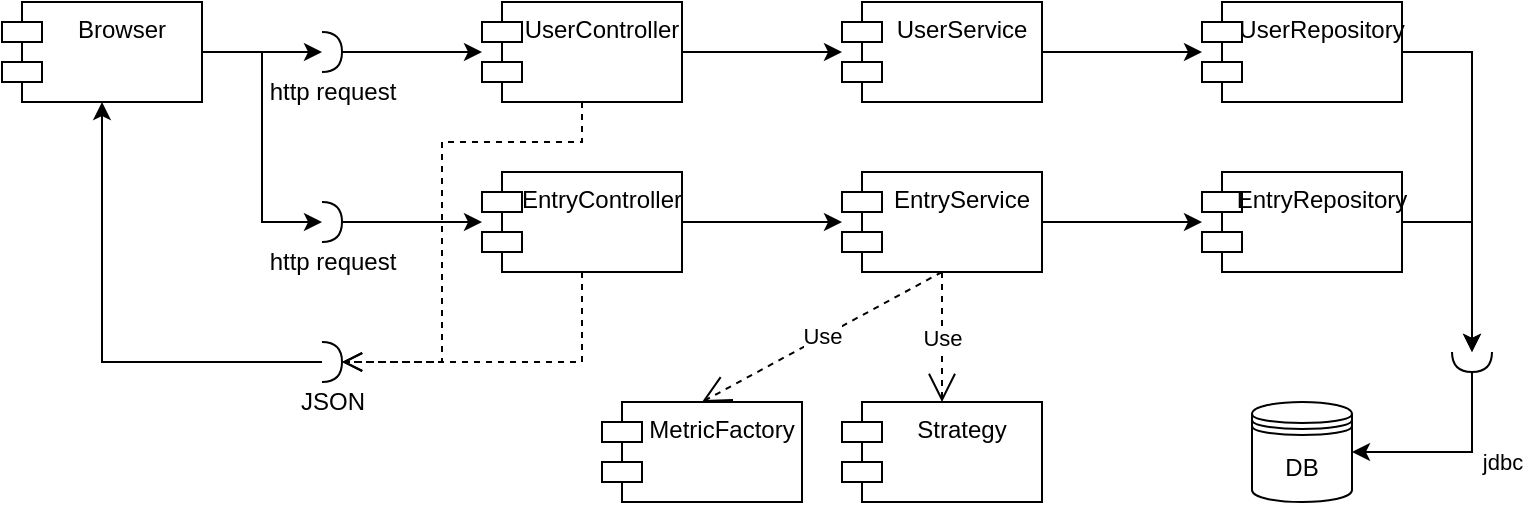 <mxfile version="21.2.1" type="device">
  <diagram name="Page-1" id="Zv3EZnQN23YBHn1P_N0_">
    <mxGraphModel dx="1036" dy="614" grid="1" gridSize="10" guides="1" tooltips="1" connect="1" arrows="1" fold="1" page="1" pageScale="1" pageWidth="850" pageHeight="1100" math="0" shadow="0">
      <root>
        <mxCell id="0" />
        <mxCell id="1" parent="0" />
        <mxCell id="NIjT0az0jiD7nAceEYET-4" value="" style="edgeStyle=orthogonalEdgeStyle;rounded=0;orthogonalLoop=1;jettySize=auto;html=1;" parent="1" source="NIjT0az0jiD7nAceEYET-2" target="NIjT0az0jiD7nAceEYET-3" edge="1">
          <mxGeometry relative="1" as="geometry" />
        </mxCell>
        <mxCell id="NIjT0az0jiD7nAceEYET-13" style="edgeStyle=orthogonalEdgeStyle;rounded=0;orthogonalLoop=1;jettySize=auto;html=1;exitX=1;exitY=0.5;exitDx=0;exitDy=0;entryX=0;entryY=0.5;entryDx=0;entryDy=0;entryPerimeter=0;" parent="1" source="NIjT0az0jiD7nAceEYET-2" target="NIjT0az0jiD7nAceEYET-12" edge="1">
          <mxGeometry relative="1" as="geometry" />
        </mxCell>
        <mxCell id="NIjT0az0jiD7nAceEYET-2" value="Browser" style="shape=module;align=left;spacingLeft=20;align=center;verticalAlign=top;" parent="1" vertex="1">
          <mxGeometry x="40" y="80" width="100" height="50" as="geometry" />
        </mxCell>
        <mxCell id="NIjT0az0jiD7nAceEYET-6" value="" style="edgeStyle=orthogonalEdgeStyle;rounded=0;orthogonalLoop=1;jettySize=auto;html=1;" parent="1" source="NIjT0az0jiD7nAceEYET-3" target="NIjT0az0jiD7nAceEYET-5" edge="1">
          <mxGeometry relative="1" as="geometry" />
        </mxCell>
        <mxCell id="NIjT0az0jiD7nAceEYET-3" value="http request" style="shape=requiredInterface;html=1;verticalLabelPosition=bottom;sketch=0;" parent="1" vertex="1">
          <mxGeometry x="200" y="95" width="10" height="20" as="geometry" />
        </mxCell>
        <mxCell id="NIjT0az0jiD7nAceEYET-8" value="" style="edgeStyle=orthogonalEdgeStyle;rounded=0;orthogonalLoop=1;jettySize=auto;html=1;" parent="1" source="NIjT0az0jiD7nAceEYET-5" target="NIjT0az0jiD7nAceEYET-7" edge="1">
          <mxGeometry relative="1" as="geometry" />
        </mxCell>
        <mxCell id="NIjT0az0jiD7nAceEYET-5" value="UserController" style="shape=module;align=left;spacingLeft=20;align=center;verticalAlign=top;" parent="1" vertex="1">
          <mxGeometry x="280" y="80" width="100" height="50" as="geometry" />
        </mxCell>
        <mxCell id="NIjT0az0jiD7nAceEYET-11" value="" style="edgeStyle=orthogonalEdgeStyle;rounded=0;orthogonalLoop=1;jettySize=auto;html=1;" parent="1" source="NIjT0az0jiD7nAceEYET-7" target="NIjT0az0jiD7nAceEYET-9" edge="1">
          <mxGeometry relative="1" as="geometry" />
        </mxCell>
        <mxCell id="NIjT0az0jiD7nAceEYET-7" value="UserService" style="shape=module;align=left;spacingLeft=20;align=center;verticalAlign=top;" parent="1" vertex="1">
          <mxGeometry x="460" y="80" width="100" height="50" as="geometry" />
        </mxCell>
        <mxCell id="NIjT0az0jiD7nAceEYET-36" style="edgeStyle=orthogonalEdgeStyle;rounded=0;orthogonalLoop=1;jettySize=auto;html=1;exitX=1;exitY=0.5;exitDx=0;exitDy=0;" parent="1" source="NIjT0az0jiD7nAceEYET-9" target="NIjT0az0jiD7nAceEYET-34" edge="1">
          <mxGeometry relative="1" as="geometry" />
        </mxCell>
        <mxCell id="NIjT0az0jiD7nAceEYET-9" value="UserRepository" style="shape=module;align=left;spacingLeft=20;align=center;verticalAlign=top;" parent="1" vertex="1">
          <mxGeometry x="640" y="80" width="100" height="50" as="geometry" />
        </mxCell>
        <mxCell id="NIjT0az0jiD7nAceEYET-15" value="" style="edgeStyle=orthogonalEdgeStyle;rounded=0;orthogonalLoop=1;jettySize=auto;html=1;" parent="1" source="NIjT0az0jiD7nAceEYET-12" target="NIjT0az0jiD7nAceEYET-14" edge="1">
          <mxGeometry relative="1" as="geometry" />
        </mxCell>
        <mxCell id="NIjT0az0jiD7nAceEYET-12" value="http request" style="shape=requiredInterface;html=1;verticalLabelPosition=bottom;sketch=0;" parent="1" vertex="1">
          <mxGeometry x="200" y="180" width="10" height="20" as="geometry" />
        </mxCell>
        <mxCell id="NIjT0az0jiD7nAceEYET-17" value="" style="edgeStyle=orthogonalEdgeStyle;rounded=0;orthogonalLoop=1;jettySize=auto;html=1;" parent="1" source="NIjT0az0jiD7nAceEYET-14" target="NIjT0az0jiD7nAceEYET-16" edge="1">
          <mxGeometry relative="1" as="geometry" />
        </mxCell>
        <mxCell id="NIjT0az0jiD7nAceEYET-14" value="EntryController" style="shape=module;align=left;spacingLeft=20;align=center;verticalAlign=top;" parent="1" vertex="1">
          <mxGeometry x="280" y="165" width="100" height="50" as="geometry" />
        </mxCell>
        <mxCell id="NIjT0az0jiD7nAceEYET-19" value="" style="edgeStyle=orthogonalEdgeStyle;rounded=0;orthogonalLoop=1;jettySize=auto;html=1;" parent="1" source="NIjT0az0jiD7nAceEYET-16" target="NIjT0az0jiD7nAceEYET-18" edge="1">
          <mxGeometry relative="1" as="geometry" />
        </mxCell>
        <mxCell id="NIjT0az0jiD7nAceEYET-16" value="EntryService" style="shape=module;align=left;spacingLeft=20;align=center;verticalAlign=top;" parent="1" vertex="1">
          <mxGeometry x="460" y="165" width="100" height="50" as="geometry" />
        </mxCell>
        <mxCell id="NIjT0az0jiD7nAceEYET-37" style="edgeStyle=orthogonalEdgeStyle;rounded=0;orthogonalLoop=1;jettySize=auto;html=1;exitX=1;exitY=0.5;exitDx=0;exitDy=0;entryX=0;entryY=0.5;entryDx=0;entryDy=0;entryPerimeter=0;" parent="1" source="NIjT0az0jiD7nAceEYET-18" target="NIjT0az0jiD7nAceEYET-34" edge="1">
          <mxGeometry relative="1" as="geometry">
            <mxPoint x="760" y="210" as="targetPoint" />
          </mxGeometry>
        </mxCell>
        <mxCell id="NIjT0az0jiD7nAceEYET-18" value="EntryRepository" style="shape=module;align=left;spacingLeft=20;align=center;verticalAlign=top;" parent="1" vertex="1">
          <mxGeometry x="640" y="165" width="100" height="50" as="geometry" />
        </mxCell>
        <mxCell id="NIjT0az0jiD7nAceEYET-20" value="Use" style="endArrow=open;endSize=12;dashed=1;html=1;rounded=0;exitX=0.5;exitY=1;exitDx=0;exitDy=0;entryX=0.5;entryY=0;entryDx=0;entryDy=0;" parent="1" source="NIjT0az0jiD7nAceEYET-16" edge="1" target="NIjT0az0jiD7nAceEYET-21">
          <mxGeometry width="160" relative="1" as="geometry">
            <mxPoint x="440" y="280" as="sourcePoint" />
            <mxPoint x="510" y="280" as="targetPoint" />
          </mxGeometry>
        </mxCell>
        <mxCell id="NIjT0az0jiD7nAceEYET-21" value="MetricFactory" style="shape=module;align=left;spacingLeft=20;align=center;verticalAlign=top;" parent="1" vertex="1">
          <mxGeometry x="340" y="280" width="100" height="50" as="geometry" />
        </mxCell>
        <mxCell id="NIjT0az0jiD7nAceEYET-22" value="DB" style="shape=datastore;whiteSpace=wrap;html=1;" parent="1" vertex="1">
          <mxGeometry x="665" y="280" width="50" height="50" as="geometry" />
        </mxCell>
        <mxCell id="NIjT0az0jiD7nAceEYET-27" value="" style="html=1;verticalAlign=bottom;endArrow=open;dashed=1;endSize=8;rounded=0;exitX=0.5;exitY=1;exitDx=0;exitDy=0;entryX=1;entryY=0.5;entryDx=0;entryDy=0;entryPerimeter=0;" parent="1" source="NIjT0az0jiD7nAceEYET-5" target="NIjT0az0jiD7nAceEYET-32" edge="1">
          <mxGeometry relative="1" as="geometry">
            <mxPoint x="380" y="290" as="sourcePoint" />
            <mxPoint x="220" y="260" as="targetPoint" />
            <Array as="points">
              <mxPoint x="330" y="150" />
              <mxPoint x="260" y="150" />
              <mxPoint x="260" y="260" />
            </Array>
          </mxGeometry>
        </mxCell>
        <mxCell id="NIjT0az0jiD7nAceEYET-28" value="" style="html=1;verticalAlign=bottom;endArrow=open;dashed=1;endSize=8;rounded=0;exitX=0.5;exitY=1;exitDx=0;exitDy=0;entryX=1;entryY=0.5;entryDx=0;entryDy=0;entryPerimeter=0;" parent="1" source="NIjT0az0jiD7nAceEYET-14" target="NIjT0az0jiD7nAceEYET-32" edge="1">
          <mxGeometry relative="1" as="geometry">
            <mxPoint x="350" y="270" as="sourcePoint" />
            <mxPoint x="230" y="260" as="targetPoint" />
            <Array as="points">
              <mxPoint x="330" y="260" />
            </Array>
          </mxGeometry>
        </mxCell>
        <mxCell id="NIjT0az0jiD7nAceEYET-33" style="edgeStyle=orthogonalEdgeStyle;rounded=0;orthogonalLoop=1;jettySize=auto;html=1;exitX=0;exitY=0.5;exitDx=0;exitDy=0;exitPerimeter=0;entryX=0.5;entryY=1;entryDx=0;entryDy=0;" parent="1" source="NIjT0az0jiD7nAceEYET-32" target="NIjT0az0jiD7nAceEYET-2" edge="1">
          <mxGeometry relative="1" as="geometry" />
        </mxCell>
        <mxCell id="NIjT0az0jiD7nAceEYET-32" value="JSON" style="shape=requiredInterface;html=1;verticalLabelPosition=bottom;sketch=0;" parent="1" vertex="1">
          <mxGeometry x="200" y="250" width="10" height="20" as="geometry" />
        </mxCell>
        <mxCell id="NIjT0az0jiD7nAceEYET-38" value="jdbc" style="edgeStyle=orthogonalEdgeStyle;rounded=0;orthogonalLoop=1;jettySize=auto;html=1;exitX=1;exitY=0.5;exitDx=0;exitDy=0;exitPerimeter=0;entryX=1;entryY=0.5;entryDx=0;entryDy=0;" parent="1" source="NIjT0az0jiD7nAceEYET-34" target="NIjT0az0jiD7nAceEYET-22" edge="1">
          <mxGeometry x="-0.2" y="16" relative="1" as="geometry">
            <mxPoint x="15" y="-11" as="offset" />
          </mxGeometry>
        </mxCell>
        <mxCell id="NIjT0az0jiD7nAceEYET-34" value="" style="shape=requiredInterface;html=1;verticalLabelPosition=bottom;sketch=0;rotation=90;" parent="1" vertex="1">
          <mxGeometry x="770" y="250" width="10" height="20" as="geometry" />
        </mxCell>
        <mxCell id="iKeTLYNLB5LEY6pwVQzi-2" value="Strategy" style="shape=module;align=left;spacingLeft=20;align=center;verticalAlign=top;" vertex="1" parent="1">
          <mxGeometry x="460" y="280" width="100" height="50" as="geometry" />
        </mxCell>
        <mxCell id="iKeTLYNLB5LEY6pwVQzi-4" value="Use" style="endArrow=open;endSize=12;dashed=1;html=1;rounded=0;exitX=0.5;exitY=1;exitDx=0;exitDy=0;" edge="1" parent="1" source="NIjT0az0jiD7nAceEYET-16" target="iKeTLYNLB5LEY6pwVQzi-2">
          <mxGeometry width="160" relative="1" as="geometry">
            <mxPoint x="520" y="225" as="sourcePoint" />
            <mxPoint x="400" y="290" as="targetPoint" />
          </mxGeometry>
        </mxCell>
      </root>
    </mxGraphModel>
  </diagram>
</mxfile>
